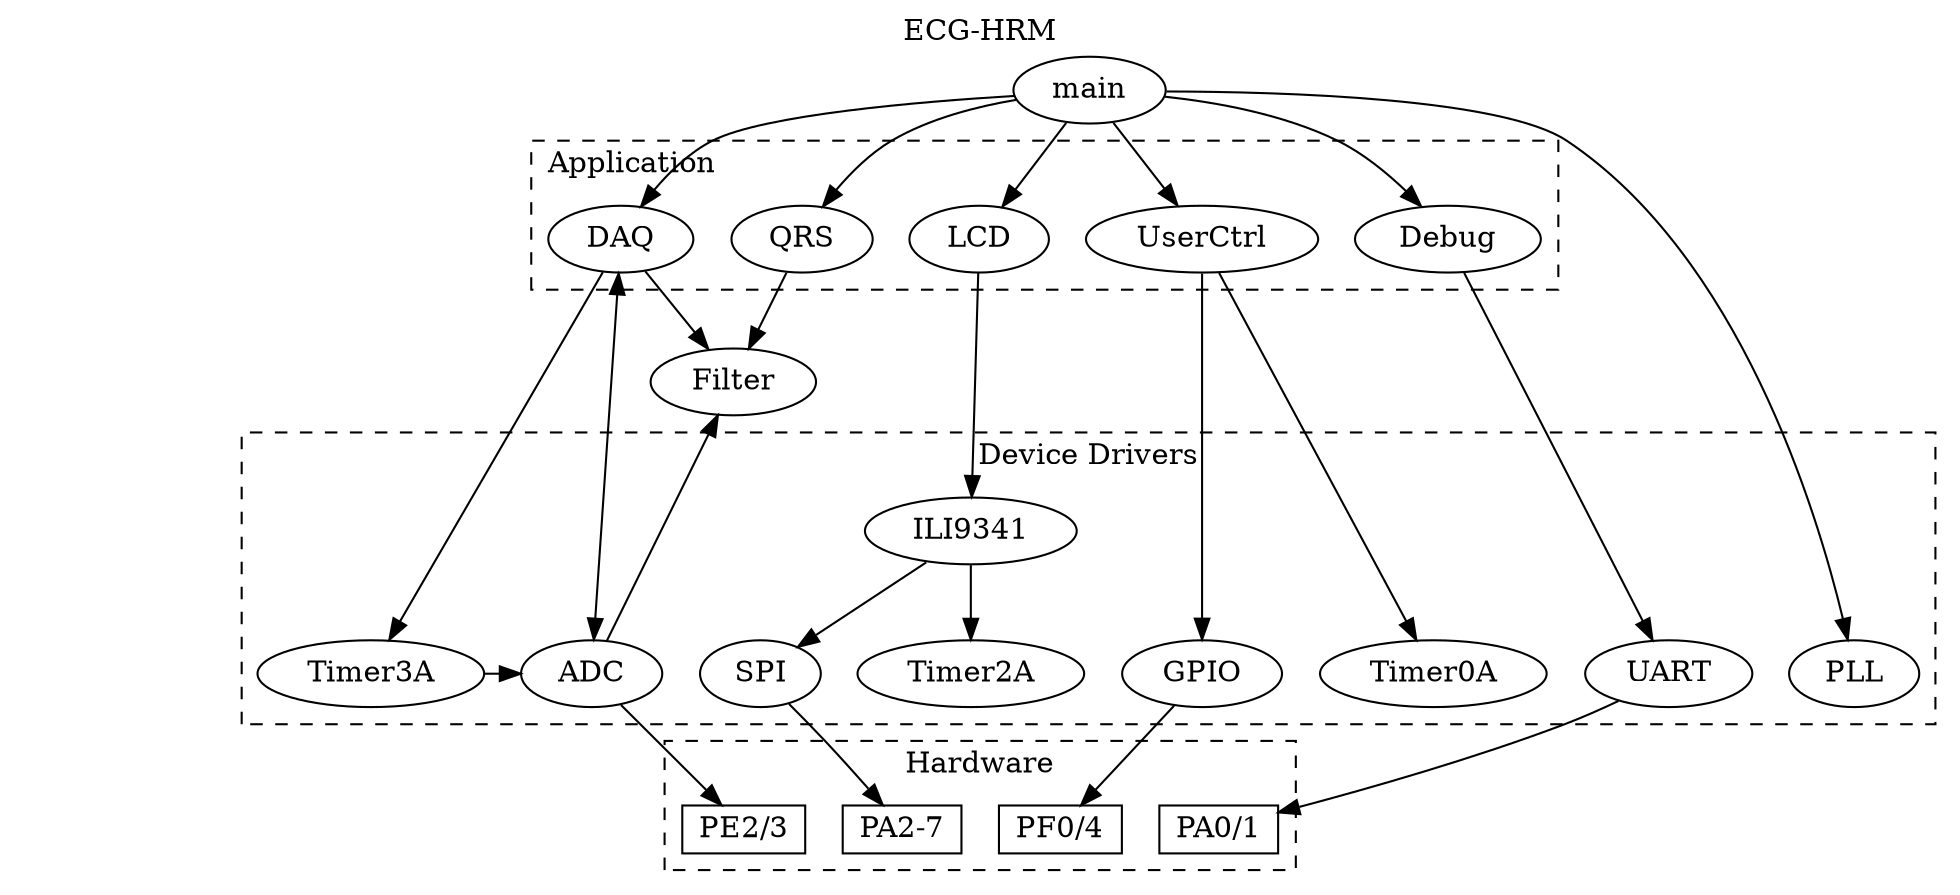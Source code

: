 // digraph {
// labelloc="t";
// label="ECG-HRM";
// ranksep=1;
// nodesep=1;
// center=true;
// newrank=true;
// main[rank = source];
// Filter;
// main -> {PLL, UserCtrl, QRS, LCD, Debug, DAQ};
// DAQ -> {ADC, Filter};
// QRS -> Filter;
// LCD -> ILI9341;
// UserCtrl -> GPIO[dir=both];
// UserCtrl -> Timer0A;
// Debug -> UART;
// ILI9341 -> {SPI, Timer2A};
// SPI -> {PA27};
// ADC -> {Filter, PE23};
// ADC -> Timer3A[style="dashed", dir="both"];
// GPIO -> PF04[dir=both];
// UART -> PA01[dir=both];
// // App. Software
// subgraph cluster_app {
//     label="App. Software";
//     labeljust="l";
//     {rank=same; DAQ, Debug, LCD, QRS, UserCtrl};
// };
// // Drivers
// subgraph cluster_drivers {
//     label="Drivers";
//     labeljust="l"
// ILI9341;
// {rank=same; ADC, GPIO, PLL, SPI, UART};
// subgraph cluster_timer{
//         label="Timers"
//         {rank=same; Timer0A, Timer2A, Timer3A};
//     }
// };
// // Hardware
// subgraph cluster_hw {
//     label="Hardware";
//     labeljust="l"
//     node [shape="square"];
// {rank=same; PA01, PE23, PF04, PA27[shape=square]};
// PA01[label="PA0/1"]
// PA27[label="PA2-7"];
// PE23[label="PE2/3"];
// PF04[label="PF0/4"];
// };
// 1->2->3->4->5->6->7[style=invis];
//     {rank=source; 1, main};
//     {rank=same; 2, LCD};
//     {rank=same; 3, Filter, ILI9341};
//     {rank=same; 4, ADC};
//     {rank=same; 5, Timer0A};
//     {rank=sink; 6, PA01};
// }
digraph {
    labelloc="t";
    label="ECG-HRM";
    labeljust="c";
    newrank=true;
    node[shape=ellipse, height=0.25];

    // subgraphs
    subgraph invis_ranks{
        node[style=invis, shape=none, width=0, height=0];
        rank_main -> rank_app -> rank_filt -> rank_middle -> rank_driver -> rank_hw[style=invis];
    };

    subgraph cluster_app{
        label="Application";
        labeljust="l"
        style="dashed";

        DAQ, QRS, LCD, UserCtrl, Debug;
    };

    subgraph cluster_driver{
        label="Device Drivers";
        style="dashed";

        ADC, GPIO, ILI9341, PLL, SPI, Timer0A, Timer2A, Timer3A, UART;
    };

    subgraph cluster_hw{
        label="Hardware";
        style="dashed";

        node[shape=rect; height=0.25; length=4];
        PA01[label="PA0/1"]
        PA27[label="PA2-7"];
        PE23[label="PE2/3"];
        PF04[label="PF0/4"];
    };

    // row orientation
    {rank=source; rank_main, main};
    {rank=same; rank_app, DAQ, QRS, LCD, UserCtrl, Debug};
    {rank=same; rank_filt, Filter}
    {rank=same; rank_middle, ILI9341};
    {rank=same; rank_driver, ADC, GPIO, PLL, SPI, UART,Timer0A, Timer2A, Timer3A};
    {rank=same; rank_hw, PA01, PE23, PF04, PA27};

    // connections
    main -> {DAQ, QRS, LCD, UserCtrl, Debug, PLL};
    DAQ -> ADC[dir=both];
    DAQ -> {Filter, Timer3A};
    QRS -> Filter;
    LCD -> ILI9341 -> SPI -> PA27;
    UserCtrl -> Timer0A;
    UserCtrl -> GPIO -> PF04;
    Debug -> UART -> PA01;

    ILI9341 -> Timer2A;

    ADC -> {Filter, PE23};
    ADC -> Timer3A[dir=back];
}